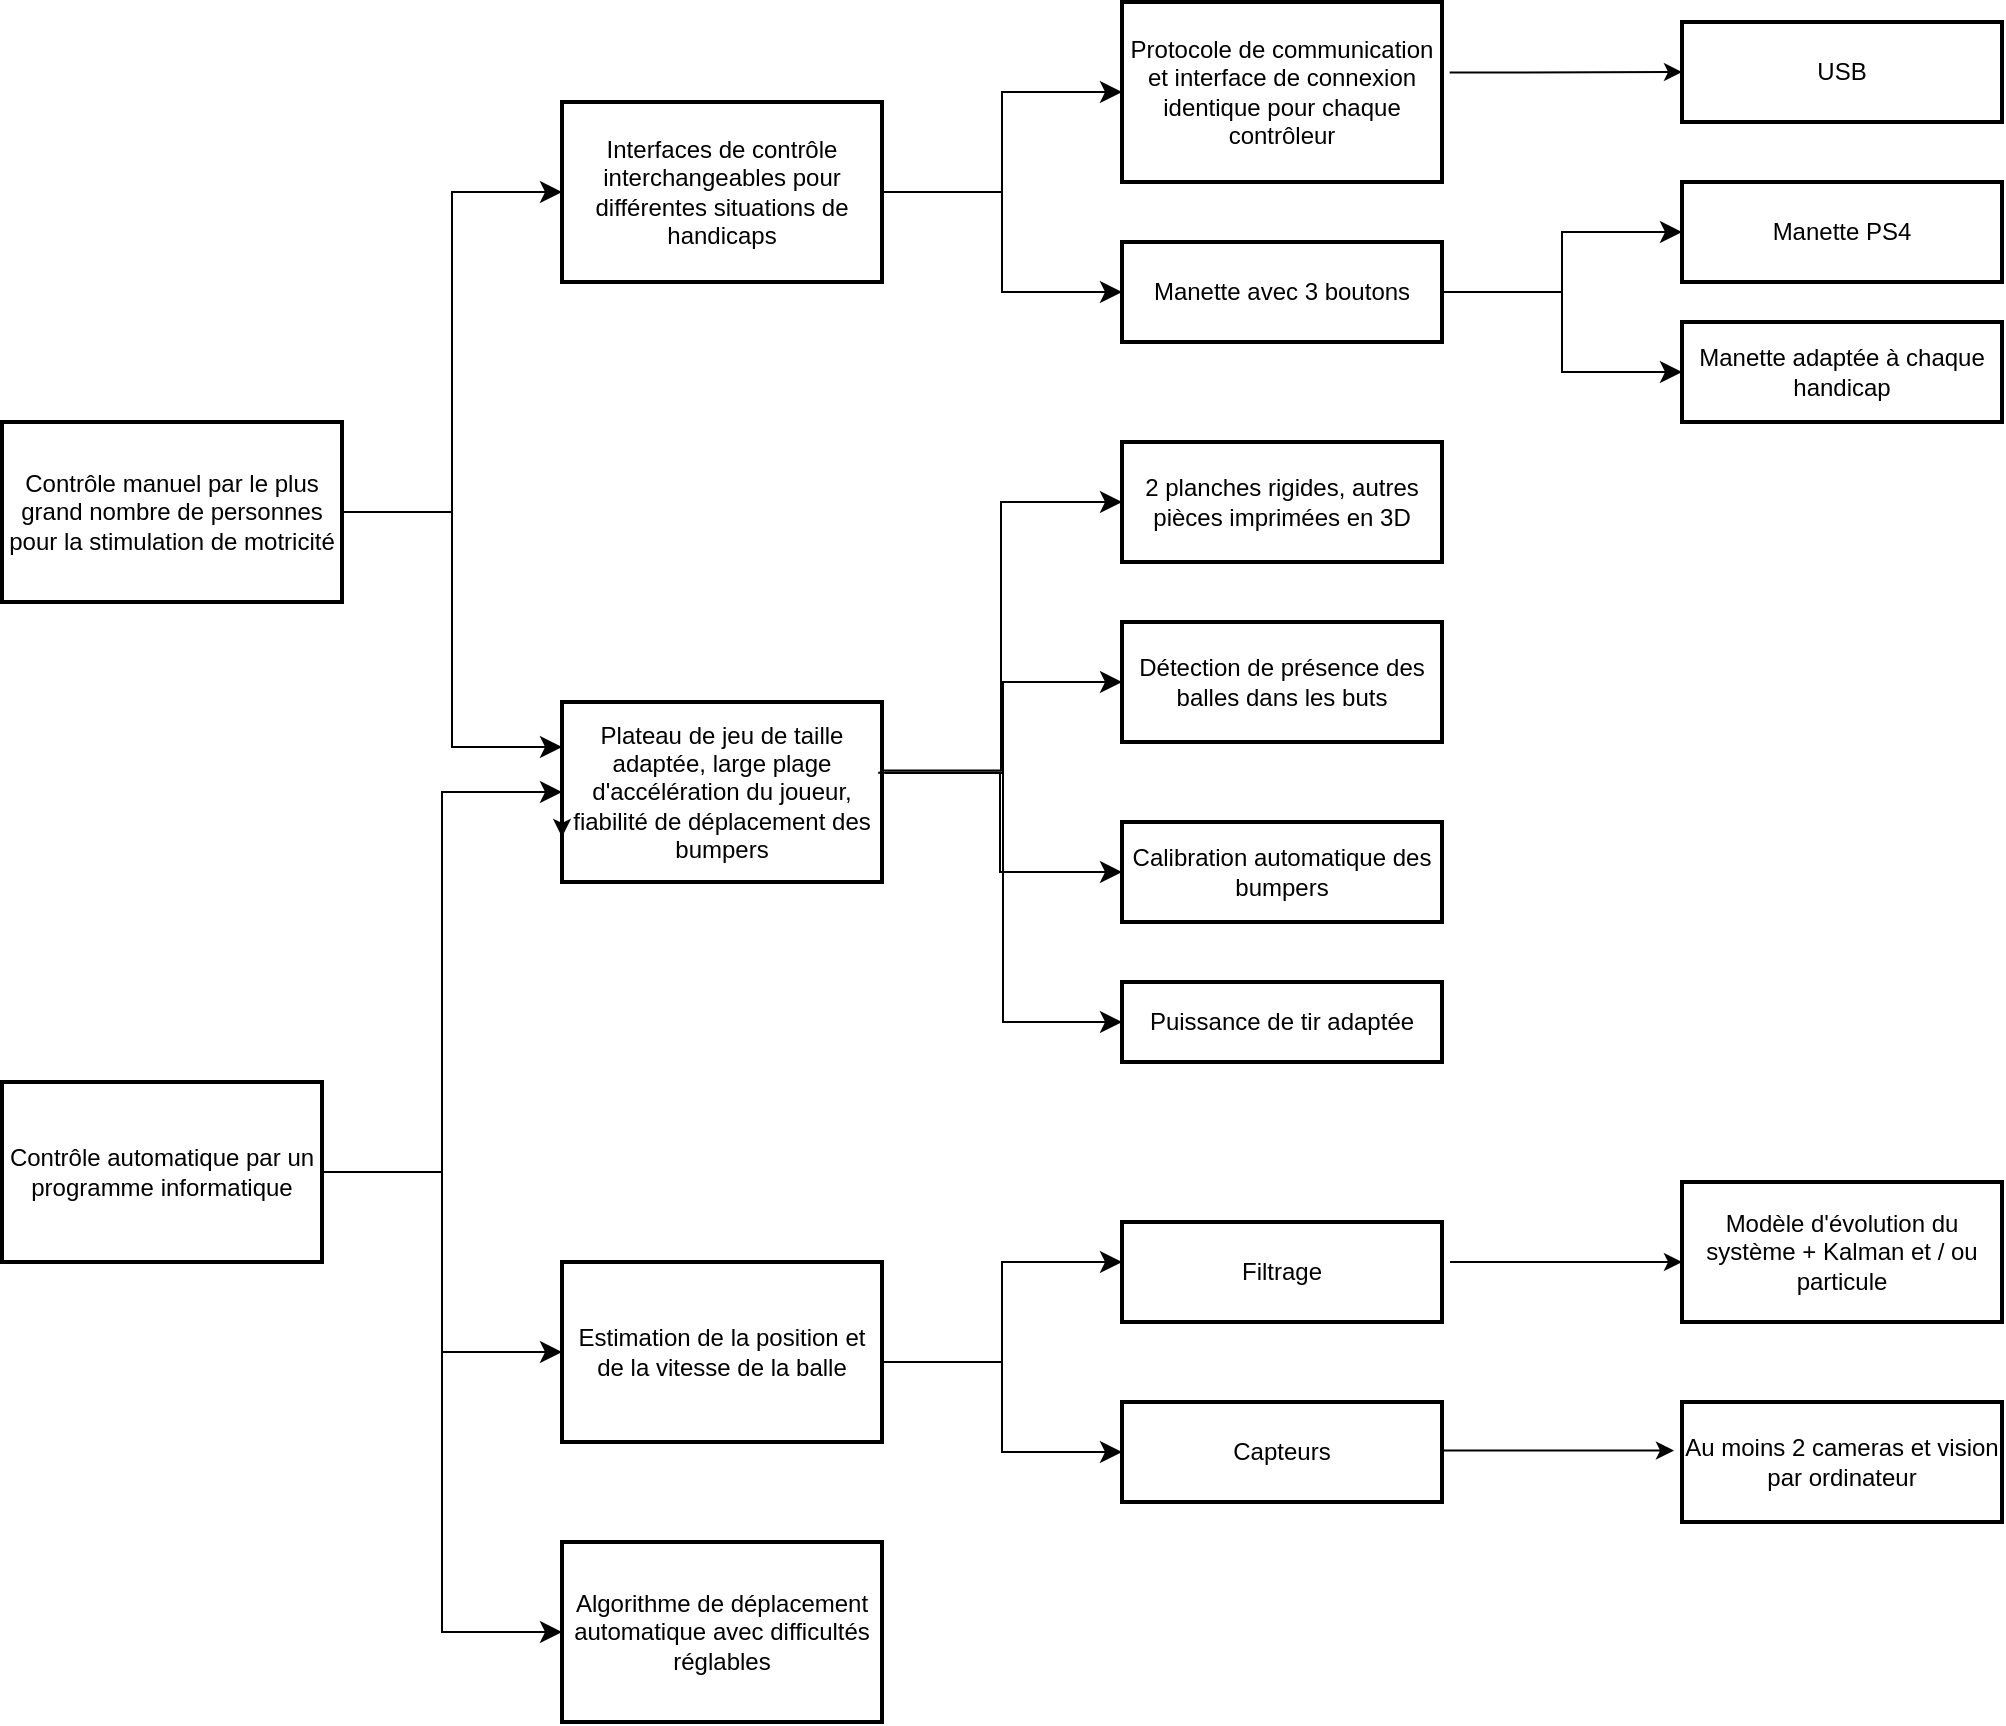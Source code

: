 <mxfile version="24.7.16">
  <diagram name="Page-1" id="Tr-_pZ4dQ33cYt0RN8DX">
    <mxGraphModel dx="1593" dy="878" grid="1" gridSize="10" guides="1" tooltips="1" connect="1" arrows="1" fold="1" page="1" pageScale="1" pageWidth="827" pageHeight="1169" math="0" shadow="0">
      <root>
        <mxCell id="0" />
        <mxCell id="1" parent="0" />
        <mxCell id="3" value="Contrôle manuel par le plus grand nombre de personnes pour la stimulation de motricité " style="whiteSpace=wrap;strokeWidth=2;" parent="1" vertex="1">
          <mxGeometry x="40" y="320" width="170" height="90" as="geometry" />
        </mxCell>
        <mxCell id="4O0FOi0MMqLt7hbfBtKS-17" value="Interfaces de contrôle interchangeables pour différentes situations de handicaps" style="whiteSpace=wrap;strokeWidth=2;" parent="1" vertex="1">
          <mxGeometry x="320" y="160" width="160" height="90" as="geometry" />
        </mxCell>
        <mxCell id="4O0FOi0MMqLt7hbfBtKS-19" value="Protocole de communication et interface de connexion identique pour chaque contrôleur" style="whiteSpace=wrap;strokeWidth=2;" parent="1" vertex="1">
          <mxGeometry x="600" y="110" width="160" height="90" as="geometry" />
        </mxCell>
        <mxCell id="4O0FOi0MMqLt7hbfBtKS-21" value="USB" style="whiteSpace=wrap;strokeWidth=2;" parent="1" vertex="1">
          <mxGeometry x="880" y="120" width="160" height="50" as="geometry" />
        </mxCell>
        <mxCell id="4O0FOi0MMqLt7hbfBtKS-23" value="Manette avec 3 boutons" style="whiteSpace=wrap;strokeWidth=2;" parent="1" vertex="1">
          <mxGeometry x="600" y="230" width="160" height="50" as="geometry" />
        </mxCell>
        <mxCell id="4O0FOi0MMqLt7hbfBtKS-25" value="Plateau de jeu de taille adaptée, large plage d&#39;accélération du joueur, fiabilité de déplacement des bumpers " style="whiteSpace=wrap;strokeWidth=2;" parent="1" vertex="1">
          <mxGeometry x="320" y="460" width="160" height="90" as="geometry" />
        </mxCell>
        <mxCell id="4O0FOi0MMqLt7hbfBtKS-27" value="Estimation de la position et de la vitesse de la balle" style="whiteSpace=wrap;strokeWidth=2;" parent="1" vertex="1">
          <mxGeometry x="320" y="740" width="160" height="90" as="geometry" />
        </mxCell>
        <mxCell id="4O0FOi0MMqLt7hbfBtKS-29" value="Contrôle automatique par un programme informatique " style="whiteSpace=wrap;strokeWidth=2;" parent="1" vertex="1">
          <mxGeometry x="40" y="650" width="160" height="90" as="geometry" />
        </mxCell>
        <mxCell id="4O0FOi0MMqLt7hbfBtKS-32" value="Algorithme de déplacement automatique avec difficultés réglables" style="whiteSpace=wrap;strokeWidth=2;" parent="1" vertex="1">
          <mxGeometry x="320" y="880" width="160" height="90" as="geometry" />
        </mxCell>
        <mxCell id="4O0FOi0MMqLt7hbfBtKS-34" value="2 planches rigides, autres pièces imprimées en 3D" style="whiteSpace=wrap;strokeWidth=2;" parent="1" vertex="1">
          <mxGeometry x="600" y="330" width="160" height="60" as="geometry" />
        </mxCell>
        <mxCell id="4O0FOi0MMqLt7hbfBtKS-36" value="Détection de présence des balles dans les buts" style="whiteSpace=wrap;strokeWidth=2;" parent="1" vertex="1">
          <mxGeometry x="600" y="420" width="160" height="60" as="geometry" />
        </mxCell>
        <mxCell id="4O0FOi0MMqLt7hbfBtKS-38" value="Calibration automatique des bumpers" style="whiteSpace=wrap;strokeWidth=2;" parent="1" vertex="1">
          <mxGeometry x="600" y="520" width="160" height="50" as="geometry" />
        </mxCell>
        <mxCell id="4O0FOi0MMqLt7hbfBtKS-40" value="Puissance de tir adaptée " style="whiteSpace=wrap;strokeWidth=2;" parent="1" vertex="1">
          <mxGeometry x="600" y="600" width="160" height="40" as="geometry" />
        </mxCell>
        <mxCell id="4O0FOi0MMqLt7hbfBtKS-42" value="Filtrage" style="whiteSpace=wrap;strokeWidth=2;" parent="1" vertex="1">
          <mxGeometry x="600" y="720" width="160" height="50" as="geometry" />
        </mxCell>
        <mxCell id="4O0FOi0MMqLt7hbfBtKS-44" value="Modèle d&#39;évolution du système + Kalman et / ou particule" style="whiteSpace=wrap;strokeWidth=2;" parent="1" vertex="1">
          <mxGeometry x="880" y="700" width="160" height="70" as="geometry" />
        </mxCell>
        <mxCell id="4O0FOi0MMqLt7hbfBtKS-46" value="Capteurs " style="whiteSpace=wrap;strokeWidth=2;" parent="1" vertex="1">
          <mxGeometry x="600" y="810" width="160" height="50" as="geometry" />
        </mxCell>
        <mxCell id="4O0FOi0MMqLt7hbfBtKS-48" value="Au moins 2 cameras et vision par ordinateur " style="whiteSpace=wrap;strokeWidth=2;" parent="1" vertex="1">
          <mxGeometry x="880" y="810" width="160" height="60" as="geometry" />
        </mxCell>
        <mxCell id="4O0FOi0MMqLt7hbfBtKS-51" value="" style="edgeStyle=elbowEdgeStyle;elbow=horizontal;endArrow=classic;html=1;curved=0;rounded=0;endSize=8;startSize=8;exitX=1;exitY=0.5;exitDx=0;exitDy=0;entryX=0;entryY=0.5;entryDx=0;entryDy=0;" parent="1" source="4O0FOi0MMqLt7hbfBtKS-29" target="4O0FOi0MMqLt7hbfBtKS-25" edge="1">
          <mxGeometry width="50" height="50" relative="1" as="geometry">
            <mxPoint x="330" y="780" as="sourcePoint" />
            <mxPoint x="380" y="730" as="targetPoint" />
          </mxGeometry>
        </mxCell>
        <mxCell id="4O0FOi0MMqLt7hbfBtKS-52" value="" style="edgeStyle=elbowEdgeStyle;elbow=horizontal;endArrow=classic;html=1;curved=0;rounded=0;endSize=8;startSize=8;exitX=1;exitY=0.5;exitDx=0;exitDy=0;entryX=0;entryY=0.5;entryDx=0;entryDy=0;" parent="1" source="4O0FOi0MMqLt7hbfBtKS-29" target="4O0FOi0MMqLt7hbfBtKS-27" edge="1">
          <mxGeometry width="50" height="50" relative="1" as="geometry">
            <mxPoint x="210" y="865" as="sourcePoint" />
            <mxPoint x="330" y="525" as="targetPoint" />
          </mxGeometry>
        </mxCell>
        <mxCell id="4O0FOi0MMqLt7hbfBtKS-53" value="" style="edgeStyle=elbowEdgeStyle;elbow=horizontal;endArrow=classic;html=1;curved=0;rounded=0;endSize=8;startSize=8;exitX=1;exitY=0.5;exitDx=0;exitDy=0;" parent="1" source="4O0FOi0MMqLt7hbfBtKS-29" target="4O0FOi0MMqLt7hbfBtKS-32" edge="1">
          <mxGeometry width="50" height="50" relative="1" as="geometry">
            <mxPoint x="200" y="860" as="sourcePoint" />
            <mxPoint x="340" y="540" as="targetPoint" />
          </mxGeometry>
        </mxCell>
        <mxCell id="4O0FOi0MMqLt7hbfBtKS-54" value="" style="edgeStyle=elbowEdgeStyle;elbow=horizontal;endArrow=classic;html=1;curved=0;rounded=0;endSize=8;startSize=8;entryX=0;entryY=0.5;entryDx=0;entryDy=0;exitX=1;exitY=0.5;exitDx=0;exitDy=0;" parent="1" source="3" target="4O0FOi0MMqLt7hbfBtKS-17" edge="1">
          <mxGeometry width="50" height="50" relative="1" as="geometry">
            <mxPoint x="210" y="630" as="sourcePoint" />
            <mxPoint x="260" y="580" as="targetPoint" />
          </mxGeometry>
        </mxCell>
        <mxCell id="4O0FOi0MMqLt7hbfBtKS-55" value="" style="edgeStyle=elbowEdgeStyle;elbow=horizontal;endArrow=classic;html=1;curved=0;rounded=0;endSize=8;startSize=8;exitX=1;exitY=0.5;exitDx=0;exitDy=0;entryX=0;entryY=0.25;entryDx=0;entryDy=0;" parent="1" source="3" target="4O0FOi0MMqLt7hbfBtKS-25" edge="1">
          <mxGeometry width="50" height="50" relative="1" as="geometry">
            <mxPoint x="230" y="885" as="sourcePoint" />
            <mxPoint x="350" y="545" as="targetPoint" />
          </mxGeometry>
        </mxCell>
        <mxCell id="4O0FOi0MMqLt7hbfBtKS-56" style="edgeStyle=orthogonalEdgeStyle;rounded=0;orthogonalLoop=1;jettySize=auto;html=1;exitX=0;exitY=0.5;exitDx=0;exitDy=0;entryX=0;entryY=0.75;entryDx=0;entryDy=0;" parent="1" source="4O0FOi0MMqLt7hbfBtKS-25" target="4O0FOi0MMqLt7hbfBtKS-25" edge="1">
          <mxGeometry relative="1" as="geometry" />
        </mxCell>
        <mxCell id="4O0FOi0MMqLt7hbfBtKS-57" value="" style="edgeStyle=elbowEdgeStyle;elbow=horizontal;endArrow=classic;html=1;curved=0;rounded=0;endSize=8;startSize=8;entryX=0;entryY=0.5;entryDx=0;entryDy=0;exitX=1;exitY=0.5;exitDx=0;exitDy=0;" parent="1" source="4O0FOi0MMqLt7hbfBtKS-17" target="4O0FOi0MMqLt7hbfBtKS-19" edge="1">
          <mxGeometry width="50" height="50" relative="1" as="geometry">
            <mxPoint x="210" y="630" as="sourcePoint" />
            <mxPoint x="260" y="580" as="targetPoint" />
          </mxGeometry>
        </mxCell>
        <mxCell id="4O0FOi0MMqLt7hbfBtKS-59" value="" style="edgeStyle=elbowEdgeStyle;elbow=horizontal;endArrow=classic;html=1;curved=0;rounded=0;endSize=8;startSize=8;entryX=0;entryY=0.5;entryDx=0;entryDy=0;exitX=1;exitY=0.5;exitDx=0;exitDy=0;" parent="1" source="4O0FOi0MMqLt7hbfBtKS-17" target="4O0FOi0MMqLt7hbfBtKS-23" edge="1">
          <mxGeometry width="50" height="50" relative="1" as="geometry">
            <mxPoint x="480" y="200" as="sourcePoint" />
            <mxPoint x="610" y="165" as="targetPoint" />
          </mxGeometry>
        </mxCell>
        <mxCell id="4O0FOi0MMqLt7hbfBtKS-60" value="" style="edgeStyle=elbowEdgeStyle;elbow=horizontal;endArrow=classic;html=1;curved=0;rounded=0;endSize=8;startSize=8;entryX=0;entryY=0.5;entryDx=0;entryDy=0;exitX=0.995;exitY=0.38;exitDx=0;exitDy=0;exitPerimeter=0;" parent="1" target="4O0FOi0MMqLt7hbfBtKS-34" edge="1" source="4O0FOi0MMqLt7hbfBtKS-25">
          <mxGeometry width="50" height="50" relative="1" as="geometry">
            <mxPoint x="480" y="520" as="sourcePoint" />
            <mxPoint x="600" y="470" as="targetPoint" />
          </mxGeometry>
        </mxCell>
        <mxCell id="4O0FOi0MMqLt7hbfBtKS-61" value="" style="edgeStyle=elbowEdgeStyle;elbow=horizontal;endArrow=classic;html=1;curved=0;rounded=0;endSize=8;startSize=8;entryX=0;entryY=0.5;entryDx=0;entryDy=0;exitX=1.009;exitY=0.393;exitDx=0;exitDy=0;exitPerimeter=0;" parent="1" target="4O0FOi0MMqLt7hbfBtKS-36" edge="1" source="4O0FOi0MMqLt7hbfBtKS-25">
          <mxGeometry width="50" height="50" relative="1" as="geometry">
            <mxPoint x="480" y="520" as="sourcePoint" />
            <mxPoint x="600" y="470" as="targetPoint" />
          </mxGeometry>
        </mxCell>
        <mxCell id="4O0FOi0MMqLt7hbfBtKS-62" value="" style="edgeStyle=elbowEdgeStyle;elbow=horizontal;endArrow=classic;html=1;curved=0;rounded=0;endSize=8;startSize=8;entryX=0;entryY=0.5;entryDx=0;entryDy=0;exitX=0.988;exitY=0.393;exitDx=0;exitDy=0;exitPerimeter=0;" parent="1" target="4O0FOi0MMqLt7hbfBtKS-38" edge="1" source="4O0FOi0MMqLt7hbfBtKS-25">
          <mxGeometry width="50" height="50" relative="1" as="geometry">
            <mxPoint x="480" y="520" as="sourcePoint" />
            <mxPoint x="600" y="470" as="targetPoint" />
          </mxGeometry>
        </mxCell>
        <mxCell id="4O0FOi0MMqLt7hbfBtKS-63" value="" style="edgeStyle=elbowEdgeStyle;elbow=horizontal;endArrow=classic;html=1;curved=0;rounded=0;endSize=8;startSize=8;entryX=0;entryY=0.5;entryDx=0;entryDy=0;exitX=1.009;exitY=0.393;exitDx=0;exitDy=0;exitPerimeter=0;" parent="1" target="4O0FOi0MMqLt7hbfBtKS-40" edge="1" source="4O0FOi0MMqLt7hbfBtKS-25">
          <mxGeometry width="50" height="50" relative="1" as="geometry">
            <mxPoint x="480" y="520" as="sourcePoint" />
            <mxPoint x="600" y="470" as="targetPoint" />
          </mxGeometry>
        </mxCell>
        <mxCell id="4O0FOi0MMqLt7hbfBtKS-64" value="" style="edgeStyle=elbowEdgeStyle;elbow=horizontal;endArrow=classic;html=1;curved=0;rounded=0;endSize=8;startSize=8;entryX=0;entryY=0.5;entryDx=0;entryDy=0;exitX=1;exitY=0.5;exitDx=0;exitDy=0;" parent="1" edge="1">
          <mxGeometry width="50" height="50" relative="1" as="geometry">
            <mxPoint x="480" y="790" as="sourcePoint" />
            <mxPoint x="600" y="740" as="targetPoint" />
          </mxGeometry>
        </mxCell>
        <mxCell id="4O0FOi0MMqLt7hbfBtKS-65" value="" style="edgeStyle=elbowEdgeStyle;elbow=horizontal;endArrow=classic;html=1;curved=0;rounded=0;endSize=8;startSize=8;entryX=0;entryY=0.5;entryDx=0;entryDy=0;exitX=1;exitY=0.5;exitDx=0;exitDy=0;" parent="1" target="4O0FOi0MMqLt7hbfBtKS-46" edge="1">
          <mxGeometry width="50" height="50" relative="1" as="geometry">
            <mxPoint x="480" y="790" as="sourcePoint" />
            <mxPoint x="600" y="740" as="targetPoint" />
          </mxGeometry>
        </mxCell>
        <mxCell id="4O0FOi0MMqLt7hbfBtKS-66" value="" style="endArrow=classic;html=1;rounded=0;entryX=0;entryY=0.5;entryDx=0;entryDy=0;exitX=1.024;exitY=0.392;exitDx=0;exitDy=0;exitPerimeter=0;" parent="1" source="4O0FOi0MMqLt7hbfBtKS-19" target="4O0FOi0MMqLt7hbfBtKS-21" edge="1">
          <mxGeometry width="50" height="50" relative="1" as="geometry">
            <mxPoint x="210" y="500" as="sourcePoint" />
            <mxPoint x="260" y="450" as="targetPoint" />
          </mxGeometry>
        </mxCell>
        <mxCell id="4O0FOi0MMqLt7hbfBtKS-67" value="" style="endArrow=classic;html=1;rounded=0;entryX=0;entryY=0.5;entryDx=0;entryDy=0;exitX=1.024;exitY=0.392;exitDx=0;exitDy=0;exitPerimeter=0;" parent="1" edge="1">
          <mxGeometry width="50" height="50" relative="1" as="geometry">
            <mxPoint x="764" y="740" as="sourcePoint" />
            <mxPoint x="880" y="740" as="targetPoint" />
          </mxGeometry>
        </mxCell>
        <mxCell id="4O0FOi0MMqLt7hbfBtKS-68" value="" style="endArrow=classic;html=1;rounded=0;entryX=0;entryY=0.5;entryDx=0;entryDy=0;exitX=1.024;exitY=0.392;exitDx=0;exitDy=0;exitPerimeter=0;" parent="1" edge="1">
          <mxGeometry width="50" height="50" relative="1" as="geometry">
            <mxPoint x="760" y="834.29" as="sourcePoint" />
            <mxPoint x="876" y="834.29" as="targetPoint" />
          </mxGeometry>
        </mxCell>
        <mxCell id="lu4KbBznK7z5Fi6A6N9O-3" value="Manette PS4" style="whiteSpace=wrap;strokeWidth=2;" vertex="1" parent="1">
          <mxGeometry x="880" y="200" width="160" height="50" as="geometry" />
        </mxCell>
        <mxCell id="lu4KbBznK7z5Fi6A6N9O-4" value="Manette adaptée à chaque handicap " style="whiteSpace=wrap;strokeWidth=2;" vertex="1" parent="1">
          <mxGeometry x="880" y="270" width="160" height="50" as="geometry" />
        </mxCell>
        <mxCell id="lu4KbBznK7z5Fi6A6N9O-5" value="" style="edgeStyle=elbowEdgeStyle;elbow=horizontal;endArrow=classic;html=1;curved=0;rounded=0;endSize=8;startSize=8;entryX=0;entryY=0.5;entryDx=0;entryDy=0;exitX=1;exitY=0.5;exitDx=0;exitDy=0;" edge="1" parent="1" source="4O0FOi0MMqLt7hbfBtKS-23" target="lu4KbBznK7z5Fi6A6N9O-3">
          <mxGeometry width="50" height="50" relative="1" as="geometry">
            <mxPoint x="540" y="340" as="sourcePoint" />
            <mxPoint x="590" y="290" as="targetPoint" />
          </mxGeometry>
        </mxCell>
        <mxCell id="lu4KbBznK7z5Fi6A6N9O-7" value="" style="edgeStyle=elbowEdgeStyle;elbow=horizontal;endArrow=classic;html=1;curved=0;rounded=0;endSize=8;startSize=8;entryX=0;entryY=0.5;entryDx=0;entryDy=0;exitX=1;exitY=0.5;exitDx=0;exitDy=0;" edge="1" parent="1" source="4O0FOi0MMqLt7hbfBtKS-23" target="lu4KbBznK7z5Fi6A6N9O-4">
          <mxGeometry width="50" height="50" relative="1" as="geometry">
            <mxPoint x="770" y="265" as="sourcePoint" />
            <mxPoint x="890" y="235" as="targetPoint" />
          </mxGeometry>
        </mxCell>
      </root>
    </mxGraphModel>
  </diagram>
</mxfile>
